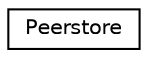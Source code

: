 digraph "Graphical Class Hierarchy"
{
  edge [fontname="Helvetica",fontsize="10",labelfontname="Helvetica",labelfontsize="10"];
  node [fontname="Helvetica",fontsize="10",shape=record];
  rankdir="LR";
  Node0 [label="Peerstore",height=0.2,width=0.4,color="black", fillcolor="white", style="filled",URL="$struct_peerstore.html"];
}
